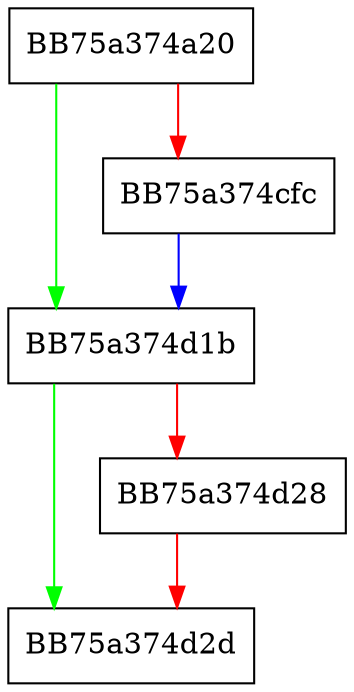 digraph cksig_init_module {
  node [shape="box"];
  graph [splines=ortho];
  BB75a374a20 -> BB75a374d1b [color="green"];
  BB75a374a20 -> BB75a374cfc [color="red"];
  BB75a374cfc -> BB75a374d1b [color="blue"];
  BB75a374d1b -> BB75a374d2d [color="green"];
  BB75a374d1b -> BB75a374d28 [color="red"];
  BB75a374d28 -> BB75a374d2d [color="red"];
}